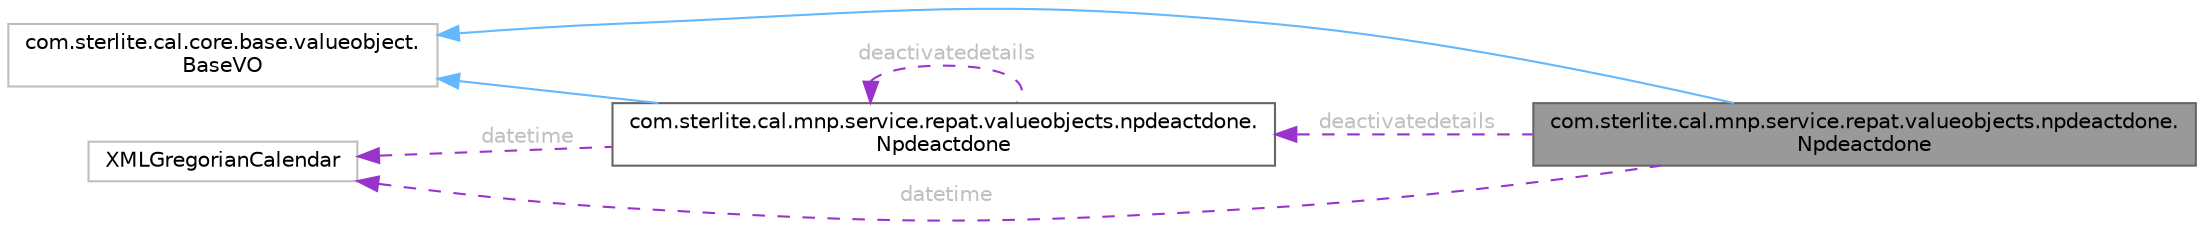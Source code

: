 digraph "com.sterlite.cal.mnp.service.repat.valueobjects.npdeactdone.Npdeactdone"
{
 // LATEX_PDF_SIZE
  bgcolor="transparent";
  edge [fontname=Helvetica,fontsize=10,labelfontname=Helvetica,labelfontsize=10];
  node [fontname=Helvetica,fontsize=10,shape=box,height=0.2,width=0.4];
  rankdir="LR";
  Node1 [id="Node000001",label="com.sterlite.cal.mnp.service.repat.valueobjects.npdeactdone.\lNpdeactdone",height=0.2,width=0.4,color="gray40", fillcolor="grey60", style="filled", fontcolor="black",tooltip=" "];
  Node2 -> Node1 [id="edge1_Node000001_Node000002",dir="back",color="steelblue1",style="solid",tooltip=" "];
  Node2 [id="Node000002",label="com.sterlite.cal.core.base.valueobject.\lBaseVO",height=0.2,width=0.4,color="grey75", fillcolor="white", style="filled",URL="$classcom_1_1sterlite_1_1cal_1_1core_1_1base_1_1valueobject_1_1_base_v_o.html",tooltip=" "];
  Node3 -> Node1 [id="edge2_Node000001_Node000003",dir="back",color="darkorchid3",style="dashed",tooltip=" ",label=" datetime",fontcolor="grey" ];
  Node3 [id="Node000003",label="XMLGregorianCalendar",height=0.2,width=0.4,color="grey75", fillcolor="white", style="filled",tooltip=" "];
  Node4 -> Node1 [id="edge3_Node000001_Node000004",dir="back",color="darkorchid3",style="dashed",tooltip=" ",label=" deactivatedetails",fontcolor="grey" ];
  Node4 [id="Node000004",label="com.sterlite.cal.mnp.service.repat.valueobjects.npdeactdone.\lNpdeactdone",height=0.2,width=0.4,color="gray40", fillcolor="white", style="filled",URL="$classcom_1_1sterlite_1_1cal_1_1mnp_1_1service_1_1repat_1_1valueobjects_1_1npdeactdone_1_1_npdeactdone.html",tooltip=" "];
  Node2 -> Node4 [id="edge4_Node000004_Node000002",dir="back",color="steelblue1",style="solid",tooltip=" "];
  Node3 -> Node4 [id="edge5_Node000004_Node000003",dir="back",color="darkorchid3",style="dashed",tooltip=" ",label=" datetime",fontcolor="grey" ];
  Node4 -> Node4 [id="edge6_Node000004_Node000004",dir="back",color="darkorchid3",style="dashed",tooltip=" ",label=" deactivatedetails",fontcolor="grey" ];
}
